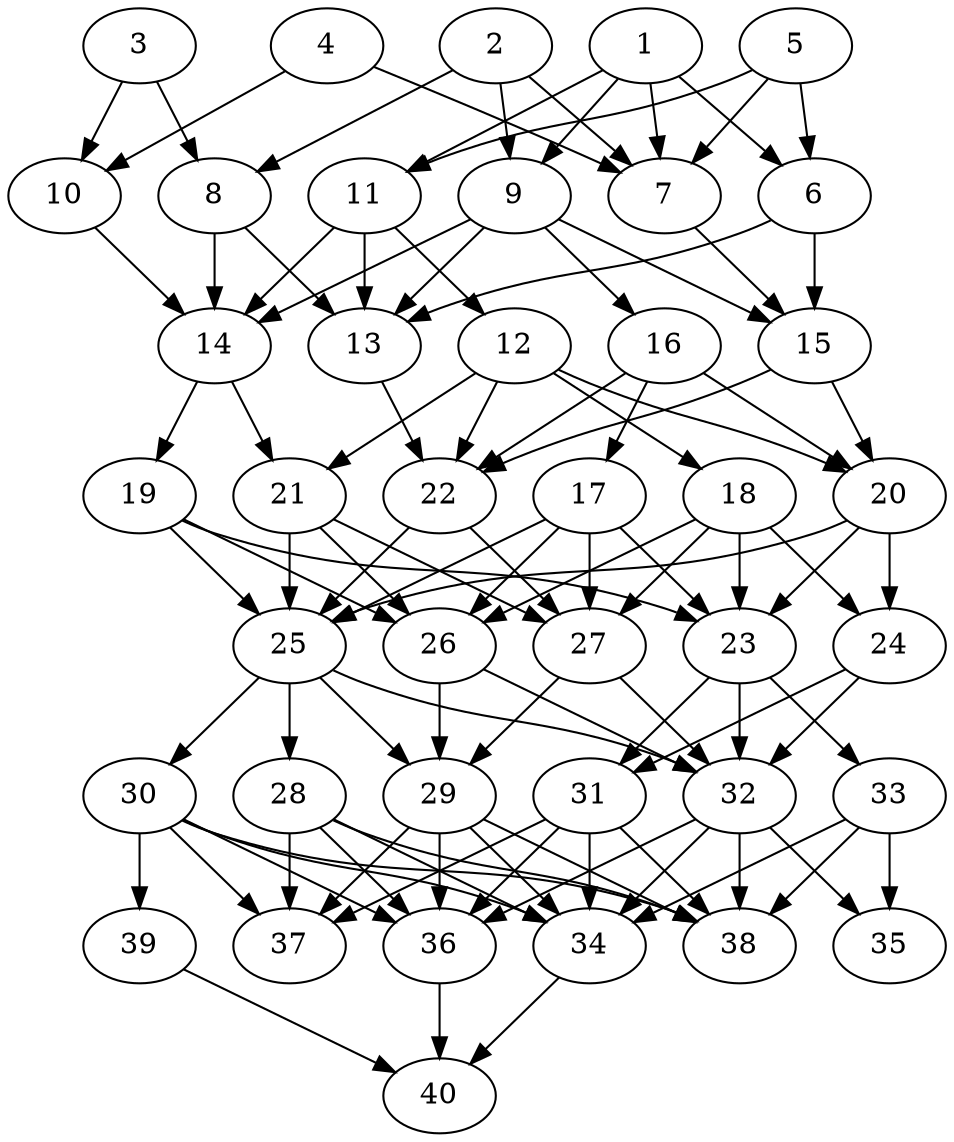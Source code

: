 // DAG automatically generated by daggen at Thu Oct  3 14:06:49 2019
// ./daggen --dot -n 40 --ccr 0.5 --fat 0.5 --regular 0.9 --density 0.9 --mindata 5242880 --maxdata 52428800 
digraph G {
  1 [size="13942784", alpha="0.07", expect_size="6971392"] 
  1 -> 6 [size ="6971392"]
  1 -> 7 [size ="6971392"]
  1 -> 9 [size ="6971392"]
  1 -> 11 [size ="6971392"]
  2 [size="101074944", alpha="0.03", expect_size="50537472"] 
  2 -> 7 [size ="50537472"]
  2 -> 8 [size ="50537472"]
  2 -> 9 [size ="50537472"]
  3 [size="62437376", alpha="0.03", expect_size="31218688"] 
  3 -> 8 [size ="31218688"]
  3 -> 10 [size ="31218688"]
  4 [size="48701440", alpha="0.09", expect_size="24350720"] 
  4 -> 7 [size ="24350720"]
  4 -> 10 [size ="24350720"]
  5 [size="95551488", alpha="0.10", expect_size="47775744"] 
  5 -> 6 [size ="47775744"]
  5 -> 7 [size ="47775744"]
  5 -> 11 [size ="47775744"]
  6 [size="46868480", alpha="0.04", expect_size="23434240"] 
  6 -> 13 [size ="23434240"]
  6 -> 15 [size ="23434240"]
  7 [size="46534656", alpha="0.11", expect_size="23267328"] 
  7 -> 15 [size ="23267328"]
  8 [size="59420672", alpha="0.12", expect_size="29710336"] 
  8 -> 13 [size ="29710336"]
  8 -> 14 [size ="29710336"]
  9 [size="51783680", alpha="0.04", expect_size="25891840"] 
  9 -> 13 [size ="25891840"]
  9 -> 14 [size ="25891840"]
  9 -> 15 [size ="25891840"]
  9 -> 16 [size ="25891840"]
  10 [size="66494464", alpha="0.17", expect_size="33247232"] 
  10 -> 14 [size ="33247232"]
  11 [size="45590528", alpha="0.18", expect_size="22795264"] 
  11 -> 12 [size ="22795264"]
  11 -> 13 [size ="22795264"]
  11 -> 14 [size ="22795264"]
  12 [size="80445440", alpha="0.09", expect_size="40222720"] 
  12 -> 18 [size ="40222720"]
  12 -> 20 [size ="40222720"]
  12 -> 21 [size ="40222720"]
  12 -> 22 [size ="40222720"]
  13 [size="92463104", alpha="0.17", expect_size="46231552"] 
  13 -> 22 [size ="46231552"]
  14 [size="14370816", alpha="0.15", expect_size="7185408"] 
  14 -> 19 [size ="7185408"]
  14 -> 21 [size ="7185408"]
  15 [size="58578944", alpha="0.08", expect_size="29289472"] 
  15 -> 20 [size ="29289472"]
  15 -> 22 [size ="29289472"]
  16 [size="104374272", alpha="0.02", expect_size="52187136"] 
  16 -> 17 [size ="52187136"]
  16 -> 20 [size ="52187136"]
  16 -> 22 [size ="52187136"]
  17 [size="28073984", alpha="0.04", expect_size="14036992"] 
  17 -> 23 [size ="14036992"]
  17 -> 25 [size ="14036992"]
  17 -> 26 [size ="14036992"]
  17 -> 27 [size ="14036992"]
  18 [size="81805312", alpha="0.03", expect_size="40902656"] 
  18 -> 23 [size ="40902656"]
  18 -> 24 [size ="40902656"]
  18 -> 26 [size ="40902656"]
  18 -> 27 [size ="40902656"]
  19 [size="44109824", alpha="0.03", expect_size="22054912"] 
  19 -> 23 [size ="22054912"]
  19 -> 25 [size ="22054912"]
  19 -> 26 [size ="22054912"]
  20 [size="65333248", alpha="0.14", expect_size="32666624"] 
  20 -> 23 [size ="32666624"]
  20 -> 24 [size ="32666624"]
  20 -> 25 [size ="32666624"]
  21 [size="52903936", alpha="0.05", expect_size="26451968"] 
  21 -> 25 [size ="26451968"]
  21 -> 26 [size ="26451968"]
  21 -> 27 [size ="26451968"]
  22 [size="43491328", alpha="0.16", expect_size="21745664"] 
  22 -> 25 [size ="21745664"]
  22 -> 27 [size ="21745664"]
  23 [size="87484416", alpha="0.18", expect_size="43742208"] 
  23 -> 31 [size ="43742208"]
  23 -> 32 [size ="43742208"]
  23 -> 33 [size ="43742208"]
  24 [size="72120320", alpha="0.08", expect_size="36060160"] 
  24 -> 31 [size ="36060160"]
  24 -> 32 [size ="36060160"]
  25 [size="48975872", alpha="0.16", expect_size="24487936"] 
  25 -> 28 [size ="24487936"]
  25 -> 29 [size ="24487936"]
  25 -> 30 [size ="24487936"]
  25 -> 32 [size ="24487936"]
  26 [size="85780480", alpha="0.12", expect_size="42890240"] 
  26 -> 29 [size ="42890240"]
  26 -> 32 [size ="42890240"]
  27 [size="93982720", alpha="0.15", expect_size="46991360"] 
  27 -> 29 [size ="46991360"]
  27 -> 32 [size ="46991360"]
  28 [size="18339840", alpha="0.08", expect_size="9169920"] 
  28 -> 34 [size ="9169920"]
  28 -> 36 [size ="9169920"]
  28 -> 37 [size ="9169920"]
  28 -> 38 [size ="9169920"]
  29 [size="33204224", alpha="0.11", expect_size="16602112"] 
  29 -> 34 [size ="16602112"]
  29 -> 36 [size ="16602112"]
  29 -> 37 [size ="16602112"]
  29 -> 38 [size ="16602112"]
  30 [size="47458304", alpha="0.05", expect_size="23729152"] 
  30 -> 34 [size ="23729152"]
  30 -> 36 [size ="23729152"]
  30 -> 37 [size ="23729152"]
  30 -> 38 [size ="23729152"]
  30 -> 39 [size ="23729152"]
  31 [size="18591744", alpha="0.07", expect_size="9295872"] 
  31 -> 34 [size ="9295872"]
  31 -> 36 [size ="9295872"]
  31 -> 37 [size ="9295872"]
  31 -> 38 [size ="9295872"]
  32 [size="44439552", alpha="0.03", expect_size="22219776"] 
  32 -> 34 [size ="22219776"]
  32 -> 35 [size ="22219776"]
  32 -> 36 [size ="22219776"]
  32 -> 38 [size ="22219776"]
  33 [size="26841088", alpha="0.17", expect_size="13420544"] 
  33 -> 34 [size ="13420544"]
  33 -> 35 [size ="13420544"]
  33 -> 38 [size ="13420544"]
  34 [size="17754112", alpha="0.12", expect_size="8877056"] 
  34 -> 40 [size ="8877056"]
  35 [size="55394304", alpha="0.17", expect_size="27697152"] 
  36 [size="36083712", alpha="0.02", expect_size="18041856"] 
  36 -> 40 [size ="18041856"]
  37 [size="90576896", alpha="0.10", expect_size="45288448"] 
  38 [size="66183168", alpha="0.14", expect_size="33091584"] 
  39 [size="11835392", alpha="0.05", expect_size="5917696"] 
  39 -> 40 [size ="5917696"]
  40 [size="63205376", alpha="0.07", expect_size="31602688"] 
}
